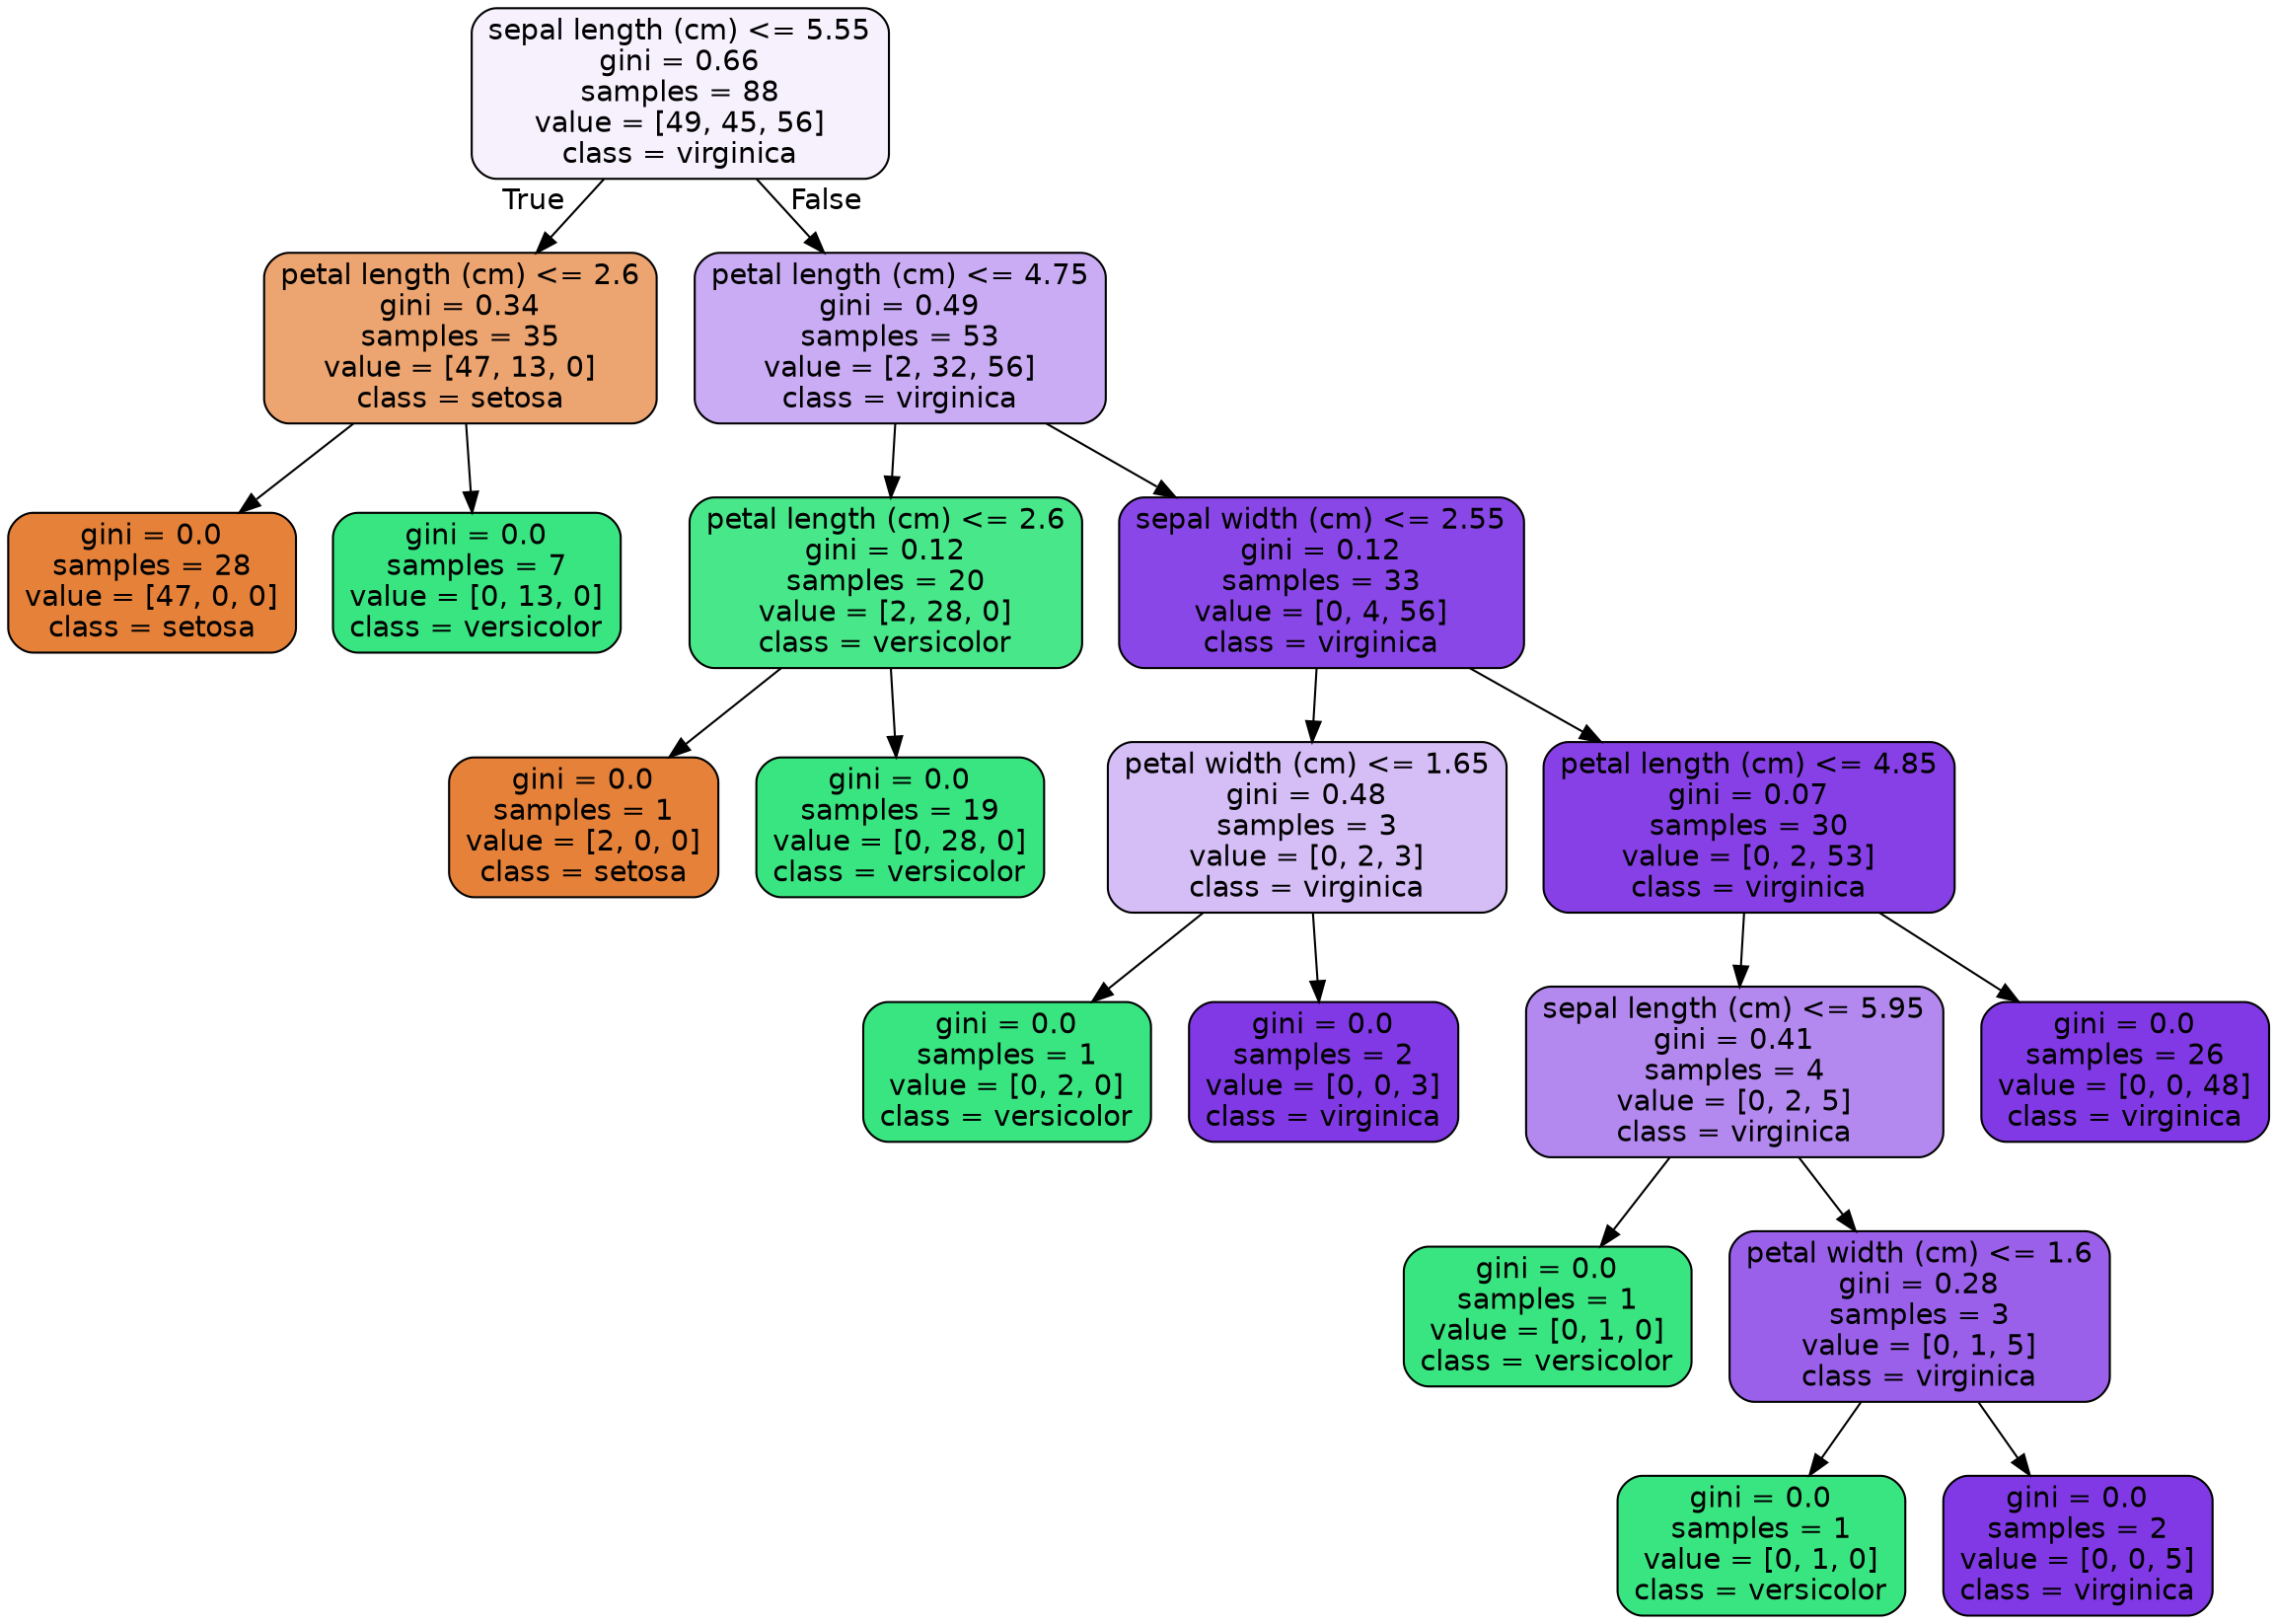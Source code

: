 digraph Tree {
node [shape=box, style="filled, rounded", color="black", fontname=helvetica] ;
edge [fontname=helvetica] ;
0 [label="sepal length (cm) <= 5.55\ngini = 0.66\nsamples = 88\nvalue = [49, 45, 56]\nclass = virginica", fillcolor="#8139e512"] ;
1 [label="petal length (cm) <= 2.6\ngini = 0.34\nsamples = 35\nvalue = [47, 13, 0]\nclass = setosa", fillcolor="#e58139b8"] ;
0 -> 1 [labeldistance=2.5, labelangle=45, headlabel="True"] ;
2 [label="gini = 0.0\nsamples = 28\nvalue = [47, 0, 0]\nclass = setosa", fillcolor="#e58139ff"] ;
1 -> 2 ;
3 [label="gini = 0.0\nsamples = 7\nvalue = [0, 13, 0]\nclass = versicolor", fillcolor="#39e581ff"] ;
1 -> 3 ;
4 [label="petal length (cm) <= 4.75\ngini = 0.49\nsamples = 53\nvalue = [2, 32, 56]\nclass = virginica", fillcolor="#8139e56a"] ;
0 -> 4 [labeldistance=2.5, labelangle=-45, headlabel="False"] ;
5 [label="petal length (cm) <= 2.6\ngini = 0.12\nsamples = 20\nvalue = [2, 28, 0]\nclass = versicolor", fillcolor="#39e581ed"] ;
4 -> 5 ;
6 [label="gini = 0.0\nsamples = 1\nvalue = [2, 0, 0]\nclass = setosa", fillcolor="#e58139ff"] ;
5 -> 6 ;
7 [label="gini = 0.0\nsamples = 19\nvalue = [0, 28, 0]\nclass = versicolor", fillcolor="#39e581ff"] ;
5 -> 7 ;
8 [label="sepal width (cm) <= 2.55\ngini = 0.12\nsamples = 33\nvalue = [0, 4, 56]\nclass = virginica", fillcolor="#8139e5ed"] ;
4 -> 8 ;
9 [label="petal width (cm) <= 1.65\ngini = 0.48\nsamples = 3\nvalue = [0, 2, 3]\nclass = virginica", fillcolor="#8139e555"] ;
8 -> 9 ;
10 [label="gini = 0.0\nsamples = 1\nvalue = [0, 2, 0]\nclass = versicolor", fillcolor="#39e581ff"] ;
9 -> 10 ;
11 [label="gini = 0.0\nsamples = 2\nvalue = [0, 0, 3]\nclass = virginica", fillcolor="#8139e5ff"] ;
9 -> 11 ;
12 [label="petal length (cm) <= 4.85\ngini = 0.07\nsamples = 30\nvalue = [0, 2, 53]\nclass = virginica", fillcolor="#8139e5f5"] ;
8 -> 12 ;
13 [label="sepal length (cm) <= 5.95\ngini = 0.41\nsamples = 4\nvalue = [0, 2, 5]\nclass = virginica", fillcolor="#8139e599"] ;
12 -> 13 ;
14 [label="gini = 0.0\nsamples = 1\nvalue = [0, 1, 0]\nclass = versicolor", fillcolor="#39e581ff"] ;
13 -> 14 ;
15 [label="petal width (cm) <= 1.6\ngini = 0.28\nsamples = 3\nvalue = [0, 1, 5]\nclass = virginica", fillcolor="#8139e5cc"] ;
13 -> 15 ;
16 [label="gini = 0.0\nsamples = 1\nvalue = [0, 1, 0]\nclass = versicolor", fillcolor="#39e581ff"] ;
15 -> 16 ;
17 [label="gini = 0.0\nsamples = 2\nvalue = [0, 0, 5]\nclass = virginica", fillcolor="#8139e5ff"] ;
15 -> 17 ;
18 [label="gini = 0.0\nsamples = 26\nvalue = [0, 0, 48]\nclass = virginica", fillcolor="#8139e5ff"] ;
12 -> 18 ;
}
